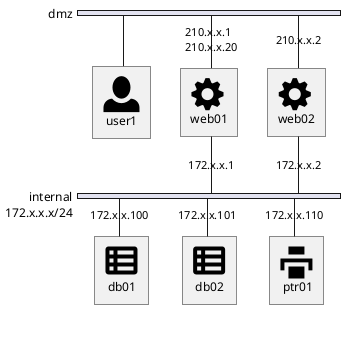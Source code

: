 @startuml

nwdiag {
'   group nightly {
'     color = "#FFAAAA";
'     description = "<&clock> Restarted nightly <&clock>";
'     web02;
'     db01;
  }
  network dmz {
    '   address = "210.x.x.x/24"

      user [description = "<&person*4.5>\n user1"];
      // set multiple addresses (using comma)
      web01 [address = "210.x.x.1, 210.x.x.20",  description = "<&cog*4>\nweb01"]
      web02 [address = "210.x.x.2",  description = "<&cog*4>\nweb02"];

  }
  network internal {
      address = "172.x.x.x/24";

      web01 [address = "172.x.x.1"];
      web02 [address = "172.x.x.2"];
      db01 [address = "172.x.x.100",  description = "<&spreadsheet*4>\n db01"];
      db02 [address = "172.x.x.101",  description = "<&spreadsheet*4>\n db02"];
      ptr  [address = "172.x.x.110",  description = "<&print*4>\n ptr01"];
  }
}

@enduml